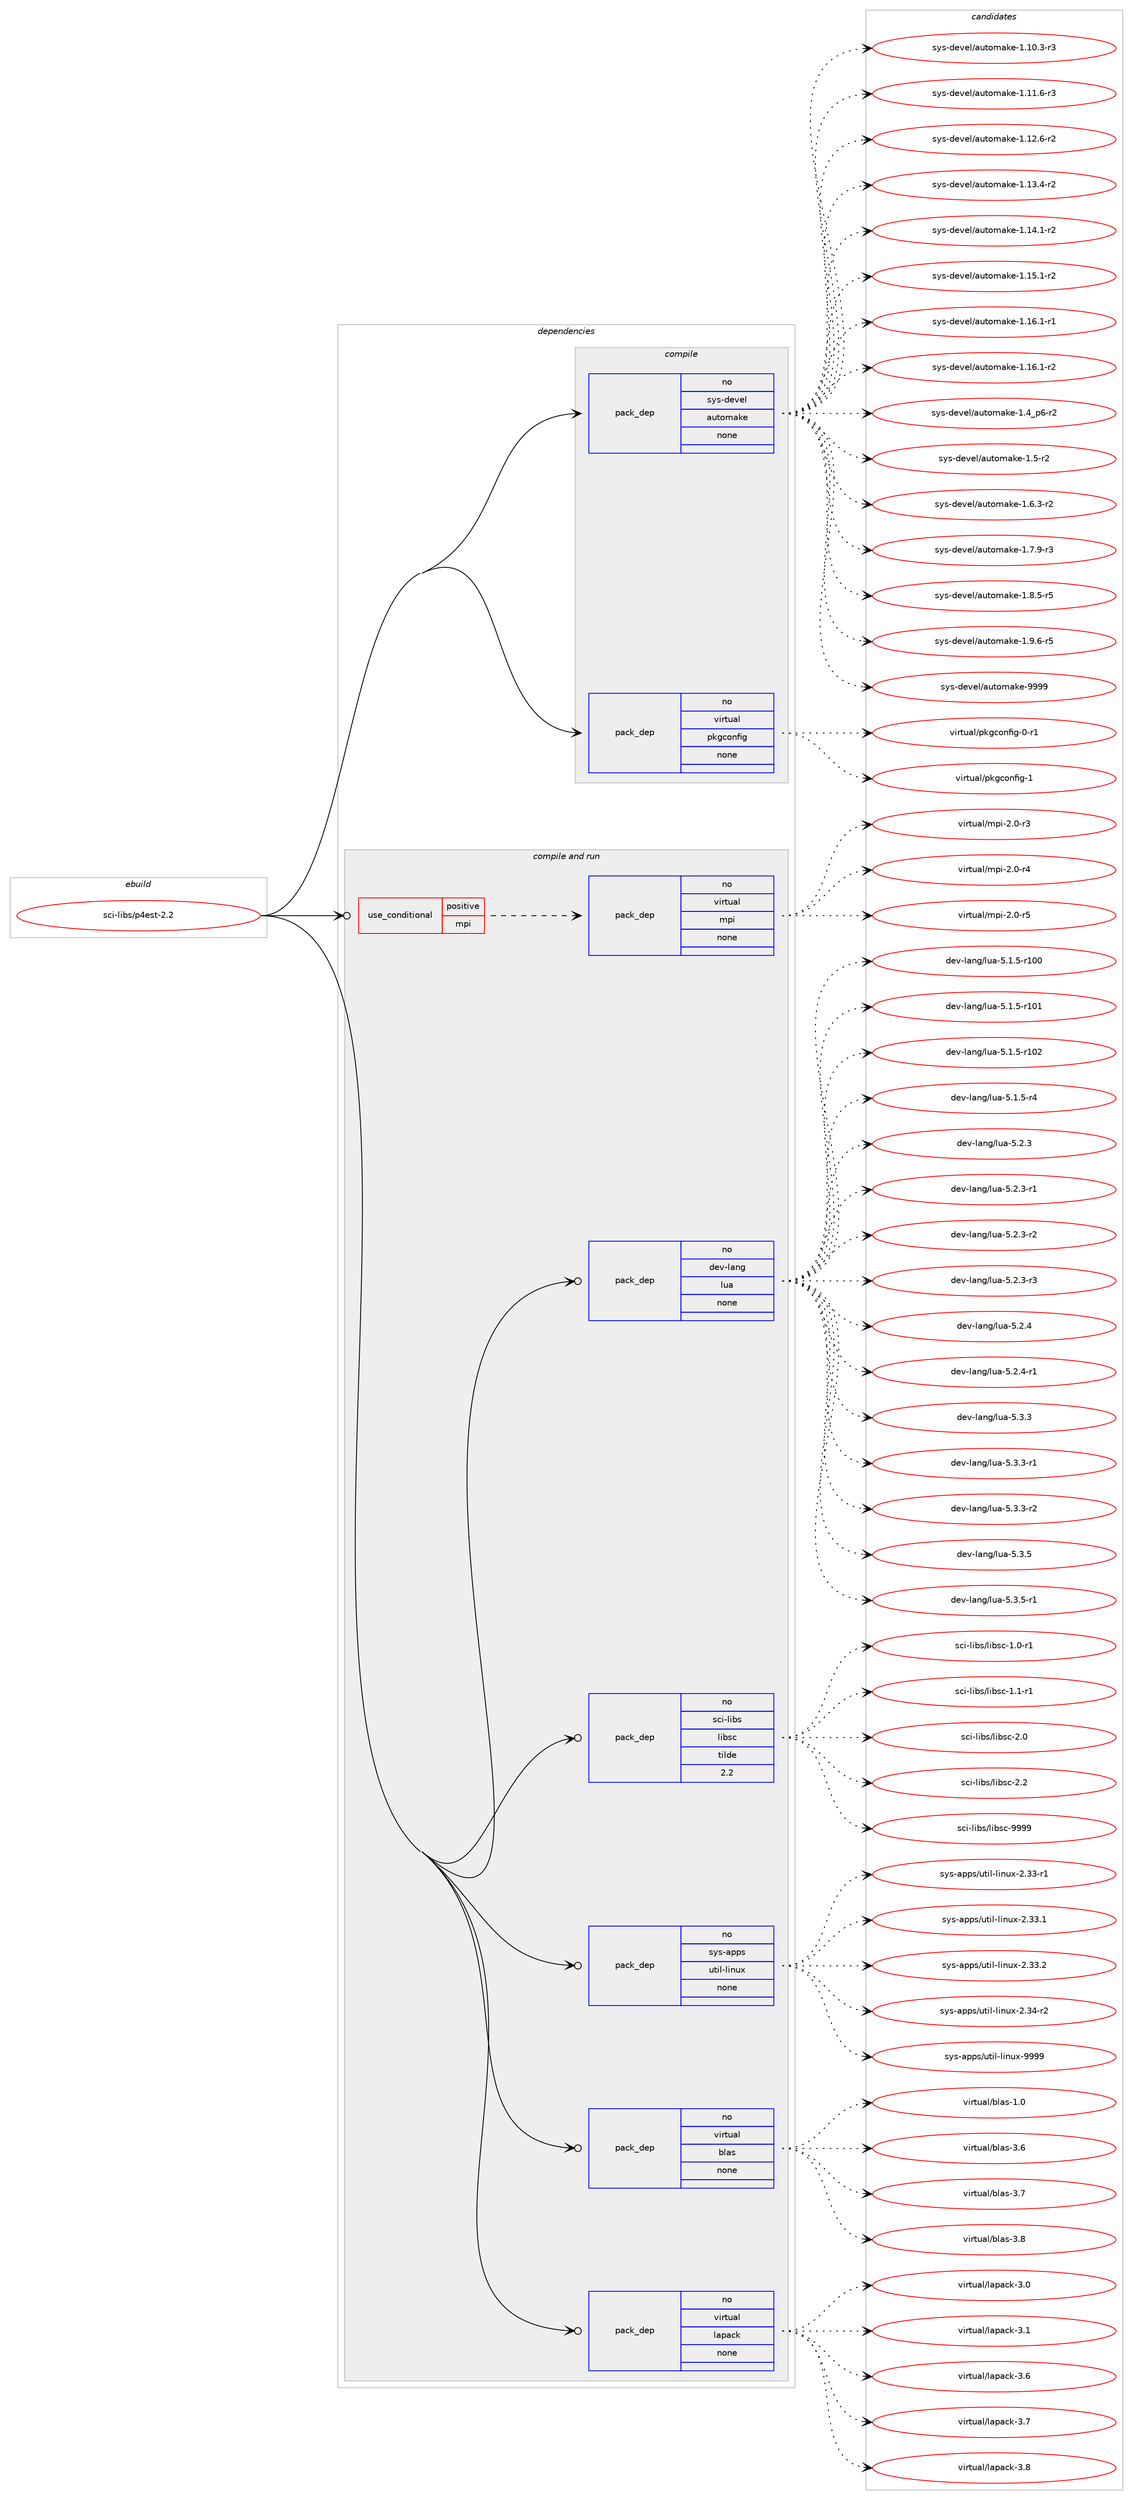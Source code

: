 digraph prolog {

# *************
# Graph options
# *************

newrank=true;
concentrate=true;
compound=true;
graph [rankdir=LR,fontname=Helvetica,fontsize=10,ranksep=1.5];#, ranksep=2.5, nodesep=0.2];
edge  [arrowhead=vee];
node  [fontname=Helvetica,fontsize=10];

# **********
# The ebuild
# **********

subgraph cluster_leftcol {
color=gray;
rank=same;
label=<<i>ebuild</i>>;
id [label="sci-libs/p4est-2.2", color=red, width=4, href="../sci-libs/p4est-2.2.svg"];
}

# ****************
# The dependencies
# ****************

subgraph cluster_midcol {
color=gray;
label=<<i>dependencies</i>>;
subgraph cluster_compile {
fillcolor="#eeeeee";
style=filled;
label=<<i>compile</i>>;
subgraph pack635206 {
dependency858959 [label=<<TABLE BORDER="0" CELLBORDER="1" CELLSPACING="0" CELLPADDING="4" WIDTH="220"><TR><TD ROWSPAN="6" CELLPADDING="30">pack_dep</TD></TR><TR><TD WIDTH="110">no</TD></TR><TR><TD>sys-devel</TD></TR><TR><TD>automake</TD></TR><TR><TD>none</TD></TR><TR><TD></TD></TR></TABLE>>, shape=none, color=blue];
}
id:e -> dependency858959:w [weight=20,style="solid",arrowhead="vee"];
subgraph pack635207 {
dependency858960 [label=<<TABLE BORDER="0" CELLBORDER="1" CELLSPACING="0" CELLPADDING="4" WIDTH="220"><TR><TD ROWSPAN="6" CELLPADDING="30">pack_dep</TD></TR><TR><TD WIDTH="110">no</TD></TR><TR><TD>virtual</TD></TR><TR><TD>pkgconfig</TD></TR><TR><TD>none</TD></TR><TR><TD></TD></TR></TABLE>>, shape=none, color=blue];
}
id:e -> dependency858960:w [weight=20,style="solid",arrowhead="vee"];
}
subgraph cluster_compileandrun {
fillcolor="#eeeeee";
style=filled;
label=<<i>compile and run</i>>;
subgraph cond208568 {
dependency858961 [label=<<TABLE BORDER="0" CELLBORDER="1" CELLSPACING="0" CELLPADDING="4"><TR><TD ROWSPAN="3" CELLPADDING="10">use_conditional</TD></TR><TR><TD>positive</TD></TR><TR><TD>mpi</TD></TR></TABLE>>, shape=none, color=red];
subgraph pack635208 {
dependency858962 [label=<<TABLE BORDER="0" CELLBORDER="1" CELLSPACING="0" CELLPADDING="4" WIDTH="220"><TR><TD ROWSPAN="6" CELLPADDING="30">pack_dep</TD></TR><TR><TD WIDTH="110">no</TD></TR><TR><TD>virtual</TD></TR><TR><TD>mpi</TD></TR><TR><TD>none</TD></TR><TR><TD></TD></TR></TABLE>>, shape=none, color=blue];
}
dependency858961:e -> dependency858962:w [weight=20,style="dashed",arrowhead="vee"];
}
id:e -> dependency858961:w [weight=20,style="solid",arrowhead="odotvee"];
subgraph pack635209 {
dependency858963 [label=<<TABLE BORDER="0" CELLBORDER="1" CELLSPACING="0" CELLPADDING="4" WIDTH="220"><TR><TD ROWSPAN="6" CELLPADDING="30">pack_dep</TD></TR><TR><TD WIDTH="110">no</TD></TR><TR><TD>dev-lang</TD></TR><TR><TD>lua</TD></TR><TR><TD>none</TD></TR><TR><TD></TD></TR></TABLE>>, shape=none, color=blue];
}
id:e -> dependency858963:w [weight=20,style="solid",arrowhead="odotvee"];
subgraph pack635210 {
dependency858964 [label=<<TABLE BORDER="0" CELLBORDER="1" CELLSPACING="0" CELLPADDING="4" WIDTH="220"><TR><TD ROWSPAN="6" CELLPADDING="30">pack_dep</TD></TR><TR><TD WIDTH="110">no</TD></TR><TR><TD>sci-libs</TD></TR><TR><TD>libsc</TD></TR><TR><TD>tilde</TD></TR><TR><TD>2.2</TD></TR></TABLE>>, shape=none, color=blue];
}
id:e -> dependency858964:w [weight=20,style="solid",arrowhead="odotvee"];
subgraph pack635211 {
dependency858965 [label=<<TABLE BORDER="0" CELLBORDER="1" CELLSPACING="0" CELLPADDING="4" WIDTH="220"><TR><TD ROWSPAN="6" CELLPADDING="30">pack_dep</TD></TR><TR><TD WIDTH="110">no</TD></TR><TR><TD>sys-apps</TD></TR><TR><TD>util-linux</TD></TR><TR><TD>none</TD></TR><TR><TD></TD></TR></TABLE>>, shape=none, color=blue];
}
id:e -> dependency858965:w [weight=20,style="solid",arrowhead="odotvee"];
subgraph pack635212 {
dependency858966 [label=<<TABLE BORDER="0" CELLBORDER="1" CELLSPACING="0" CELLPADDING="4" WIDTH="220"><TR><TD ROWSPAN="6" CELLPADDING="30">pack_dep</TD></TR><TR><TD WIDTH="110">no</TD></TR><TR><TD>virtual</TD></TR><TR><TD>blas</TD></TR><TR><TD>none</TD></TR><TR><TD></TD></TR></TABLE>>, shape=none, color=blue];
}
id:e -> dependency858966:w [weight=20,style="solid",arrowhead="odotvee"];
subgraph pack635213 {
dependency858967 [label=<<TABLE BORDER="0" CELLBORDER="1" CELLSPACING="0" CELLPADDING="4" WIDTH="220"><TR><TD ROWSPAN="6" CELLPADDING="30">pack_dep</TD></TR><TR><TD WIDTH="110">no</TD></TR><TR><TD>virtual</TD></TR><TR><TD>lapack</TD></TR><TR><TD>none</TD></TR><TR><TD></TD></TR></TABLE>>, shape=none, color=blue];
}
id:e -> dependency858967:w [weight=20,style="solid",arrowhead="odotvee"];
}
subgraph cluster_run {
fillcolor="#eeeeee";
style=filled;
label=<<i>run</i>>;
}
}

# **************
# The candidates
# **************

subgraph cluster_choices {
rank=same;
color=gray;
label=<<i>candidates</i>>;

subgraph choice635206 {
color=black;
nodesep=1;
choice11512111545100101118101108479711711611110997107101454946494846514511451 [label="sys-devel/automake-1.10.3-r3", color=red, width=4,href="../sys-devel/automake-1.10.3-r3.svg"];
choice11512111545100101118101108479711711611110997107101454946494946544511451 [label="sys-devel/automake-1.11.6-r3", color=red, width=4,href="../sys-devel/automake-1.11.6-r3.svg"];
choice11512111545100101118101108479711711611110997107101454946495046544511450 [label="sys-devel/automake-1.12.6-r2", color=red, width=4,href="../sys-devel/automake-1.12.6-r2.svg"];
choice11512111545100101118101108479711711611110997107101454946495146524511450 [label="sys-devel/automake-1.13.4-r2", color=red, width=4,href="../sys-devel/automake-1.13.4-r2.svg"];
choice11512111545100101118101108479711711611110997107101454946495246494511450 [label="sys-devel/automake-1.14.1-r2", color=red, width=4,href="../sys-devel/automake-1.14.1-r2.svg"];
choice11512111545100101118101108479711711611110997107101454946495346494511450 [label="sys-devel/automake-1.15.1-r2", color=red, width=4,href="../sys-devel/automake-1.15.1-r2.svg"];
choice11512111545100101118101108479711711611110997107101454946495446494511449 [label="sys-devel/automake-1.16.1-r1", color=red, width=4,href="../sys-devel/automake-1.16.1-r1.svg"];
choice11512111545100101118101108479711711611110997107101454946495446494511450 [label="sys-devel/automake-1.16.1-r2", color=red, width=4,href="../sys-devel/automake-1.16.1-r2.svg"];
choice115121115451001011181011084797117116111109971071014549465295112544511450 [label="sys-devel/automake-1.4_p6-r2", color=red, width=4,href="../sys-devel/automake-1.4_p6-r2.svg"];
choice11512111545100101118101108479711711611110997107101454946534511450 [label="sys-devel/automake-1.5-r2", color=red, width=4,href="../sys-devel/automake-1.5-r2.svg"];
choice115121115451001011181011084797117116111109971071014549465446514511450 [label="sys-devel/automake-1.6.3-r2", color=red, width=4,href="../sys-devel/automake-1.6.3-r2.svg"];
choice115121115451001011181011084797117116111109971071014549465546574511451 [label="sys-devel/automake-1.7.9-r3", color=red, width=4,href="../sys-devel/automake-1.7.9-r3.svg"];
choice115121115451001011181011084797117116111109971071014549465646534511453 [label="sys-devel/automake-1.8.5-r5", color=red, width=4,href="../sys-devel/automake-1.8.5-r5.svg"];
choice115121115451001011181011084797117116111109971071014549465746544511453 [label="sys-devel/automake-1.9.6-r5", color=red, width=4,href="../sys-devel/automake-1.9.6-r5.svg"];
choice115121115451001011181011084797117116111109971071014557575757 [label="sys-devel/automake-9999", color=red, width=4,href="../sys-devel/automake-9999.svg"];
dependency858959:e -> choice11512111545100101118101108479711711611110997107101454946494846514511451:w [style=dotted,weight="100"];
dependency858959:e -> choice11512111545100101118101108479711711611110997107101454946494946544511451:w [style=dotted,weight="100"];
dependency858959:e -> choice11512111545100101118101108479711711611110997107101454946495046544511450:w [style=dotted,weight="100"];
dependency858959:e -> choice11512111545100101118101108479711711611110997107101454946495146524511450:w [style=dotted,weight="100"];
dependency858959:e -> choice11512111545100101118101108479711711611110997107101454946495246494511450:w [style=dotted,weight="100"];
dependency858959:e -> choice11512111545100101118101108479711711611110997107101454946495346494511450:w [style=dotted,weight="100"];
dependency858959:e -> choice11512111545100101118101108479711711611110997107101454946495446494511449:w [style=dotted,weight="100"];
dependency858959:e -> choice11512111545100101118101108479711711611110997107101454946495446494511450:w [style=dotted,weight="100"];
dependency858959:e -> choice115121115451001011181011084797117116111109971071014549465295112544511450:w [style=dotted,weight="100"];
dependency858959:e -> choice11512111545100101118101108479711711611110997107101454946534511450:w [style=dotted,weight="100"];
dependency858959:e -> choice115121115451001011181011084797117116111109971071014549465446514511450:w [style=dotted,weight="100"];
dependency858959:e -> choice115121115451001011181011084797117116111109971071014549465546574511451:w [style=dotted,weight="100"];
dependency858959:e -> choice115121115451001011181011084797117116111109971071014549465646534511453:w [style=dotted,weight="100"];
dependency858959:e -> choice115121115451001011181011084797117116111109971071014549465746544511453:w [style=dotted,weight="100"];
dependency858959:e -> choice115121115451001011181011084797117116111109971071014557575757:w [style=dotted,weight="100"];
}
subgraph choice635207 {
color=black;
nodesep=1;
choice11810511411611797108471121071039911111010210510345484511449 [label="virtual/pkgconfig-0-r1", color=red, width=4,href="../virtual/pkgconfig-0-r1.svg"];
choice1181051141161179710847112107103991111101021051034549 [label="virtual/pkgconfig-1", color=red, width=4,href="../virtual/pkgconfig-1.svg"];
dependency858960:e -> choice11810511411611797108471121071039911111010210510345484511449:w [style=dotted,weight="100"];
dependency858960:e -> choice1181051141161179710847112107103991111101021051034549:w [style=dotted,weight="100"];
}
subgraph choice635208 {
color=black;
nodesep=1;
choice1181051141161179710847109112105455046484511451 [label="virtual/mpi-2.0-r3", color=red, width=4,href="../virtual/mpi-2.0-r3.svg"];
choice1181051141161179710847109112105455046484511452 [label="virtual/mpi-2.0-r4", color=red, width=4,href="../virtual/mpi-2.0-r4.svg"];
choice1181051141161179710847109112105455046484511453 [label="virtual/mpi-2.0-r5", color=red, width=4,href="../virtual/mpi-2.0-r5.svg"];
dependency858962:e -> choice1181051141161179710847109112105455046484511451:w [style=dotted,weight="100"];
dependency858962:e -> choice1181051141161179710847109112105455046484511452:w [style=dotted,weight="100"];
dependency858962:e -> choice1181051141161179710847109112105455046484511453:w [style=dotted,weight="100"];
}
subgraph choice635209 {
color=black;
nodesep=1;
choice1001011184510897110103471081179745534649465345114494848 [label="dev-lang/lua-5.1.5-r100", color=red, width=4,href="../dev-lang/lua-5.1.5-r100.svg"];
choice1001011184510897110103471081179745534649465345114494849 [label="dev-lang/lua-5.1.5-r101", color=red, width=4,href="../dev-lang/lua-5.1.5-r101.svg"];
choice1001011184510897110103471081179745534649465345114494850 [label="dev-lang/lua-5.1.5-r102", color=red, width=4,href="../dev-lang/lua-5.1.5-r102.svg"];
choice100101118451089711010347108117974553464946534511452 [label="dev-lang/lua-5.1.5-r4", color=red, width=4,href="../dev-lang/lua-5.1.5-r4.svg"];
choice10010111845108971101034710811797455346504651 [label="dev-lang/lua-5.2.3", color=red, width=4,href="../dev-lang/lua-5.2.3.svg"];
choice100101118451089711010347108117974553465046514511449 [label="dev-lang/lua-5.2.3-r1", color=red, width=4,href="../dev-lang/lua-5.2.3-r1.svg"];
choice100101118451089711010347108117974553465046514511450 [label="dev-lang/lua-5.2.3-r2", color=red, width=4,href="../dev-lang/lua-5.2.3-r2.svg"];
choice100101118451089711010347108117974553465046514511451 [label="dev-lang/lua-5.2.3-r3", color=red, width=4,href="../dev-lang/lua-5.2.3-r3.svg"];
choice10010111845108971101034710811797455346504652 [label="dev-lang/lua-5.2.4", color=red, width=4,href="../dev-lang/lua-5.2.4.svg"];
choice100101118451089711010347108117974553465046524511449 [label="dev-lang/lua-5.2.4-r1", color=red, width=4,href="../dev-lang/lua-5.2.4-r1.svg"];
choice10010111845108971101034710811797455346514651 [label="dev-lang/lua-5.3.3", color=red, width=4,href="../dev-lang/lua-5.3.3.svg"];
choice100101118451089711010347108117974553465146514511449 [label="dev-lang/lua-5.3.3-r1", color=red, width=4,href="../dev-lang/lua-5.3.3-r1.svg"];
choice100101118451089711010347108117974553465146514511450 [label="dev-lang/lua-5.3.3-r2", color=red, width=4,href="../dev-lang/lua-5.3.3-r2.svg"];
choice10010111845108971101034710811797455346514653 [label="dev-lang/lua-5.3.5", color=red, width=4,href="../dev-lang/lua-5.3.5.svg"];
choice100101118451089711010347108117974553465146534511449 [label="dev-lang/lua-5.3.5-r1", color=red, width=4,href="../dev-lang/lua-5.3.5-r1.svg"];
dependency858963:e -> choice1001011184510897110103471081179745534649465345114494848:w [style=dotted,weight="100"];
dependency858963:e -> choice1001011184510897110103471081179745534649465345114494849:w [style=dotted,weight="100"];
dependency858963:e -> choice1001011184510897110103471081179745534649465345114494850:w [style=dotted,weight="100"];
dependency858963:e -> choice100101118451089711010347108117974553464946534511452:w [style=dotted,weight="100"];
dependency858963:e -> choice10010111845108971101034710811797455346504651:w [style=dotted,weight="100"];
dependency858963:e -> choice100101118451089711010347108117974553465046514511449:w [style=dotted,weight="100"];
dependency858963:e -> choice100101118451089711010347108117974553465046514511450:w [style=dotted,weight="100"];
dependency858963:e -> choice100101118451089711010347108117974553465046514511451:w [style=dotted,weight="100"];
dependency858963:e -> choice10010111845108971101034710811797455346504652:w [style=dotted,weight="100"];
dependency858963:e -> choice100101118451089711010347108117974553465046524511449:w [style=dotted,weight="100"];
dependency858963:e -> choice10010111845108971101034710811797455346514651:w [style=dotted,weight="100"];
dependency858963:e -> choice100101118451089711010347108117974553465146514511449:w [style=dotted,weight="100"];
dependency858963:e -> choice100101118451089711010347108117974553465146514511450:w [style=dotted,weight="100"];
dependency858963:e -> choice10010111845108971101034710811797455346514653:w [style=dotted,weight="100"];
dependency858963:e -> choice100101118451089711010347108117974553465146534511449:w [style=dotted,weight="100"];
}
subgraph choice635210 {
color=black;
nodesep=1;
choice115991054510810598115471081059811599454946484511449 [label="sci-libs/libsc-1.0-r1", color=red, width=4,href="../sci-libs/libsc-1.0-r1.svg"];
choice115991054510810598115471081059811599454946494511449 [label="sci-libs/libsc-1.1-r1", color=red, width=4,href="../sci-libs/libsc-1.1-r1.svg"];
choice11599105451081059811547108105981159945504648 [label="sci-libs/libsc-2.0", color=red, width=4,href="../sci-libs/libsc-2.0.svg"];
choice11599105451081059811547108105981159945504650 [label="sci-libs/libsc-2.2", color=red, width=4,href="../sci-libs/libsc-2.2.svg"];
choice1159910545108105981154710810598115994557575757 [label="sci-libs/libsc-9999", color=red, width=4,href="../sci-libs/libsc-9999.svg"];
dependency858964:e -> choice115991054510810598115471081059811599454946484511449:w [style=dotted,weight="100"];
dependency858964:e -> choice115991054510810598115471081059811599454946494511449:w [style=dotted,weight="100"];
dependency858964:e -> choice11599105451081059811547108105981159945504648:w [style=dotted,weight="100"];
dependency858964:e -> choice11599105451081059811547108105981159945504650:w [style=dotted,weight="100"];
dependency858964:e -> choice1159910545108105981154710810598115994557575757:w [style=dotted,weight="100"];
}
subgraph choice635211 {
color=black;
nodesep=1;
choice1151211154597112112115471171161051084510810511011712045504651514511449 [label="sys-apps/util-linux-2.33-r1", color=red, width=4,href="../sys-apps/util-linux-2.33-r1.svg"];
choice1151211154597112112115471171161051084510810511011712045504651514649 [label="sys-apps/util-linux-2.33.1", color=red, width=4,href="../sys-apps/util-linux-2.33.1.svg"];
choice1151211154597112112115471171161051084510810511011712045504651514650 [label="sys-apps/util-linux-2.33.2", color=red, width=4,href="../sys-apps/util-linux-2.33.2.svg"];
choice1151211154597112112115471171161051084510810511011712045504651524511450 [label="sys-apps/util-linux-2.34-r2", color=red, width=4,href="../sys-apps/util-linux-2.34-r2.svg"];
choice115121115459711211211547117116105108451081051101171204557575757 [label="sys-apps/util-linux-9999", color=red, width=4,href="../sys-apps/util-linux-9999.svg"];
dependency858965:e -> choice1151211154597112112115471171161051084510810511011712045504651514511449:w [style=dotted,weight="100"];
dependency858965:e -> choice1151211154597112112115471171161051084510810511011712045504651514649:w [style=dotted,weight="100"];
dependency858965:e -> choice1151211154597112112115471171161051084510810511011712045504651514650:w [style=dotted,weight="100"];
dependency858965:e -> choice1151211154597112112115471171161051084510810511011712045504651524511450:w [style=dotted,weight="100"];
dependency858965:e -> choice115121115459711211211547117116105108451081051101171204557575757:w [style=dotted,weight="100"];
}
subgraph choice635212 {
color=black;
nodesep=1;
choice1181051141161179710847981089711545494648 [label="virtual/blas-1.0", color=red, width=4,href="../virtual/blas-1.0.svg"];
choice1181051141161179710847981089711545514654 [label="virtual/blas-3.6", color=red, width=4,href="../virtual/blas-3.6.svg"];
choice1181051141161179710847981089711545514655 [label="virtual/blas-3.7", color=red, width=4,href="../virtual/blas-3.7.svg"];
choice1181051141161179710847981089711545514656 [label="virtual/blas-3.8", color=red, width=4,href="../virtual/blas-3.8.svg"];
dependency858966:e -> choice1181051141161179710847981089711545494648:w [style=dotted,weight="100"];
dependency858966:e -> choice1181051141161179710847981089711545514654:w [style=dotted,weight="100"];
dependency858966:e -> choice1181051141161179710847981089711545514655:w [style=dotted,weight="100"];
dependency858966:e -> choice1181051141161179710847981089711545514656:w [style=dotted,weight="100"];
}
subgraph choice635213 {
color=black;
nodesep=1;
choice118105114116117971084710897112979910745514648 [label="virtual/lapack-3.0", color=red, width=4,href="../virtual/lapack-3.0.svg"];
choice118105114116117971084710897112979910745514649 [label="virtual/lapack-3.1", color=red, width=4,href="../virtual/lapack-3.1.svg"];
choice118105114116117971084710897112979910745514654 [label="virtual/lapack-3.6", color=red, width=4,href="../virtual/lapack-3.6.svg"];
choice118105114116117971084710897112979910745514655 [label="virtual/lapack-3.7", color=red, width=4,href="../virtual/lapack-3.7.svg"];
choice118105114116117971084710897112979910745514656 [label="virtual/lapack-3.8", color=red, width=4,href="../virtual/lapack-3.8.svg"];
dependency858967:e -> choice118105114116117971084710897112979910745514648:w [style=dotted,weight="100"];
dependency858967:e -> choice118105114116117971084710897112979910745514649:w [style=dotted,weight="100"];
dependency858967:e -> choice118105114116117971084710897112979910745514654:w [style=dotted,weight="100"];
dependency858967:e -> choice118105114116117971084710897112979910745514655:w [style=dotted,weight="100"];
dependency858967:e -> choice118105114116117971084710897112979910745514656:w [style=dotted,weight="100"];
}
}

}
